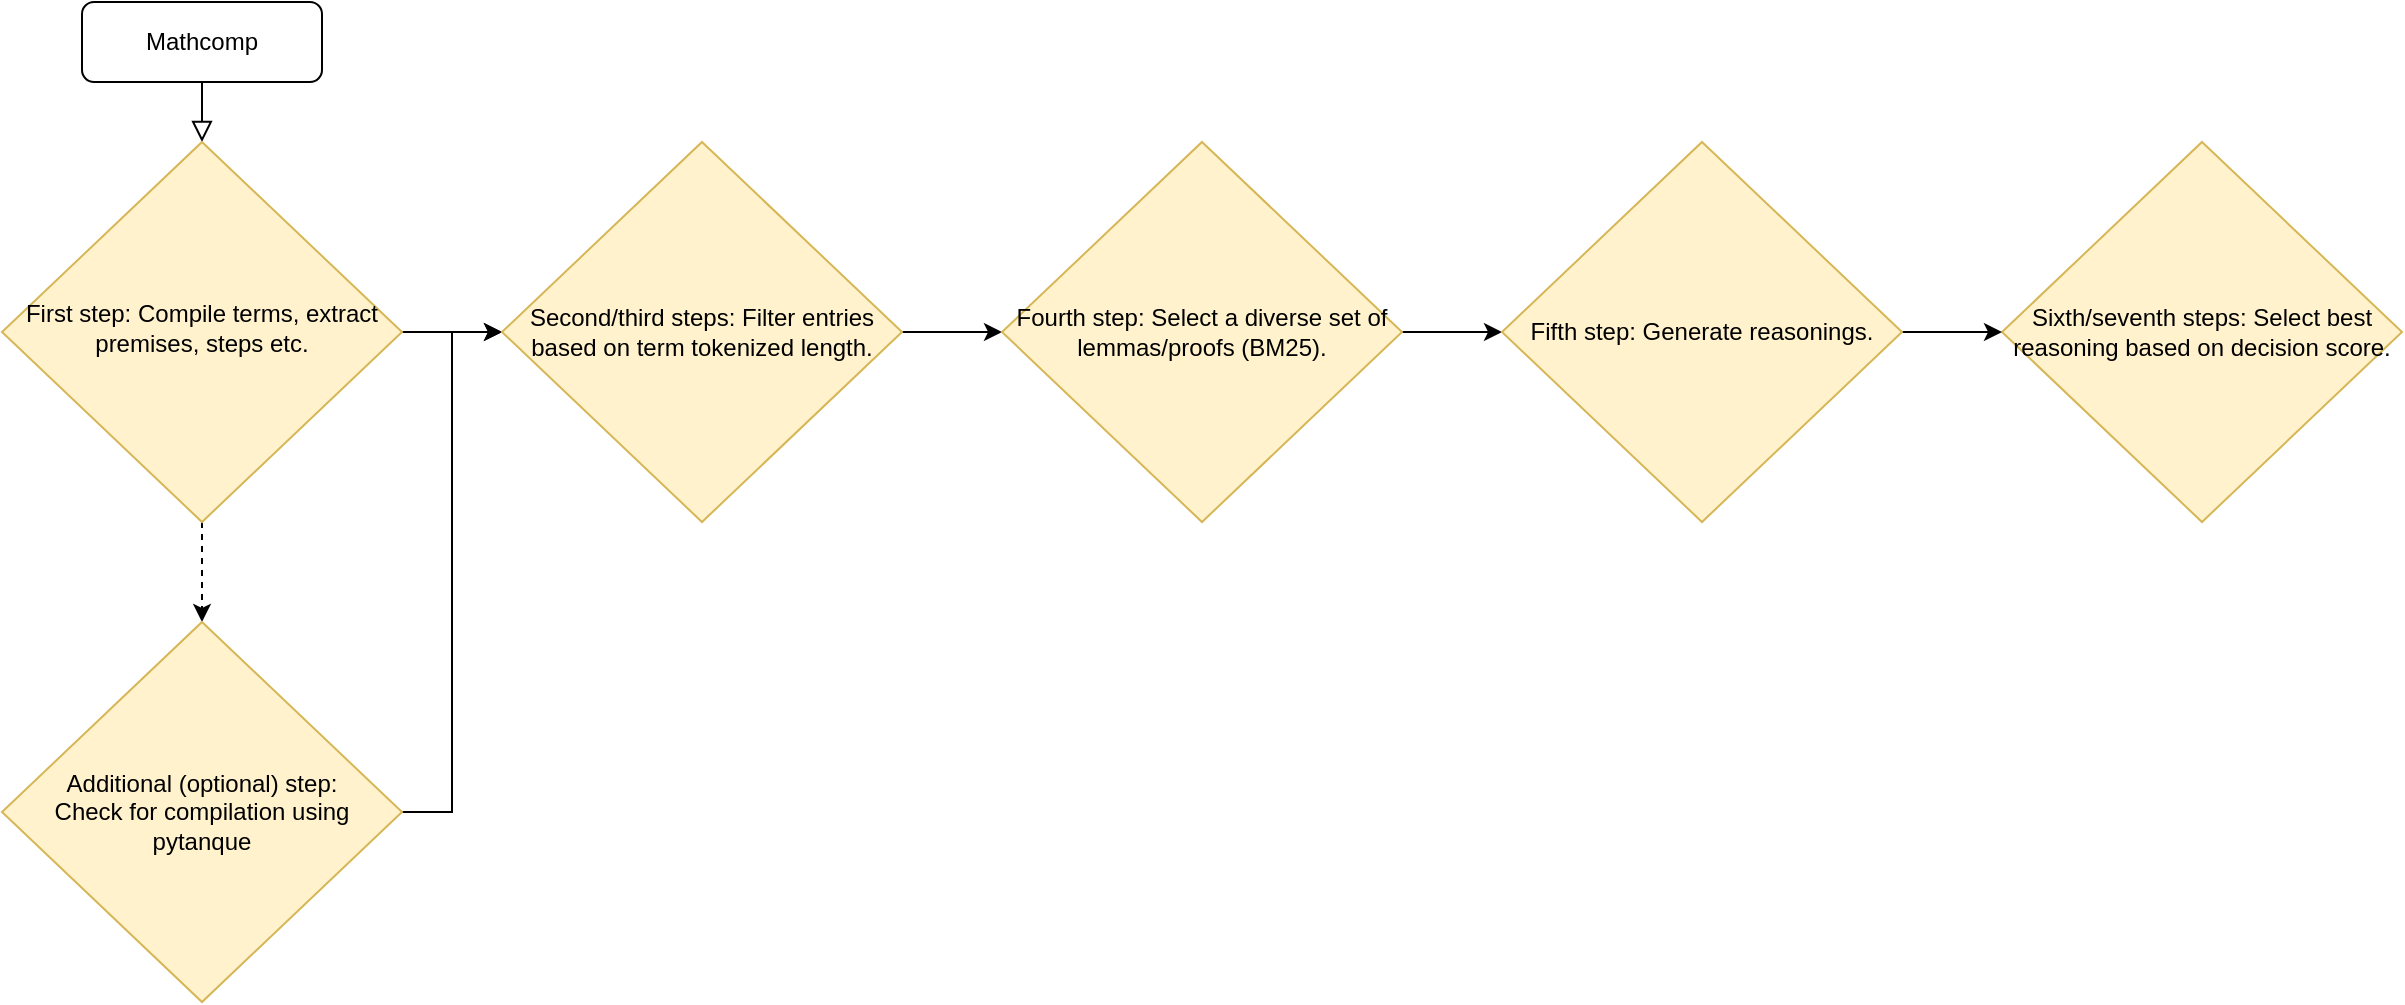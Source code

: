 <mxfile version="26.0.7">
  <diagram id="C5RBs43oDa-KdzZeNtuy" name="Page-1">
    <mxGraphModel dx="1563" dy="871" grid="1" gridSize="10" guides="1" tooltips="1" connect="1" arrows="1" fold="1" page="1" pageScale="1" pageWidth="827" pageHeight="1169" math="0" shadow="0">
      <root>
        <mxCell id="WIyWlLk6GJQsqaUBKTNV-0" />
        <mxCell id="WIyWlLk6GJQsqaUBKTNV-1" parent="WIyWlLk6GJQsqaUBKTNV-0" />
        <mxCell id="WIyWlLk6GJQsqaUBKTNV-2" value="" style="rounded=0;html=1;jettySize=auto;orthogonalLoop=1;fontSize=11;endArrow=block;endFill=0;endSize=8;strokeWidth=1;shadow=0;labelBackgroundColor=none;edgeStyle=orthogonalEdgeStyle;" parent="WIyWlLk6GJQsqaUBKTNV-1" source="WIyWlLk6GJQsqaUBKTNV-3" target="WIyWlLk6GJQsqaUBKTNV-6" edge="1">
          <mxGeometry relative="1" as="geometry" />
        </mxCell>
        <mxCell id="WIyWlLk6GJQsqaUBKTNV-3" value="Mathcomp" style="rounded=1;whiteSpace=wrap;html=1;fontSize=12;glass=0;strokeWidth=1;shadow=0;" parent="WIyWlLk6GJQsqaUBKTNV-1" vertex="1">
          <mxGeometry x="160" y="80" width="120" height="40" as="geometry" />
        </mxCell>
        <mxCell id="jsbNzq3VfurNsj6vP9rD-2" style="edgeStyle=orthogonalEdgeStyle;rounded=0;orthogonalLoop=1;jettySize=auto;html=1;strokeColor=default;dashed=1;" edge="1" parent="WIyWlLk6GJQsqaUBKTNV-1" source="WIyWlLk6GJQsqaUBKTNV-6" target="jsbNzq3VfurNsj6vP9rD-0">
          <mxGeometry relative="1" as="geometry" />
        </mxCell>
        <mxCell id="jsbNzq3VfurNsj6vP9rD-5" style="edgeStyle=orthogonalEdgeStyle;rounded=0;orthogonalLoop=1;jettySize=auto;html=1;" edge="1" parent="WIyWlLk6GJQsqaUBKTNV-1" source="WIyWlLk6GJQsqaUBKTNV-6" target="jsbNzq3VfurNsj6vP9rD-1">
          <mxGeometry relative="1" as="geometry" />
        </mxCell>
        <mxCell id="WIyWlLk6GJQsqaUBKTNV-6" value="First step: Compile terms, extract premises, steps etc." style="rhombus;whiteSpace=wrap;html=1;shadow=0;fontFamily=Helvetica;fontSize=12;align=center;strokeWidth=1;spacing=6;spacingTop=-4;fillColor=#fff2cc;strokeColor=#d6b656;" parent="WIyWlLk6GJQsqaUBKTNV-1" vertex="1">
          <mxGeometry x="120" y="150" width="200" height="190" as="geometry" />
        </mxCell>
        <mxCell id="jsbNzq3VfurNsj6vP9rD-10" style="edgeStyle=orthogonalEdgeStyle;rounded=0;orthogonalLoop=1;jettySize=auto;html=1;entryX=0;entryY=0.5;entryDx=0;entryDy=0;" edge="1" parent="WIyWlLk6GJQsqaUBKTNV-1" source="jsbNzq3VfurNsj6vP9rD-0" target="jsbNzq3VfurNsj6vP9rD-1">
          <mxGeometry relative="1" as="geometry" />
        </mxCell>
        <mxCell id="jsbNzq3VfurNsj6vP9rD-0" value="&lt;div&gt;Additional (optional) step:&lt;/div&gt;&lt;div&gt;Check for compilation using pytanque&lt;/div&gt;" style="rhombus;whiteSpace=wrap;html=1;fillColor=#fff2cc;strokeColor=#d6b656;" vertex="1" parent="WIyWlLk6GJQsqaUBKTNV-1">
          <mxGeometry x="120" y="390" width="200" height="190" as="geometry" />
        </mxCell>
        <mxCell id="jsbNzq3VfurNsj6vP9rD-11" style="edgeStyle=orthogonalEdgeStyle;rounded=0;orthogonalLoop=1;jettySize=auto;html=1;entryX=0;entryY=0.5;entryDx=0;entryDy=0;" edge="1" parent="WIyWlLk6GJQsqaUBKTNV-1" source="jsbNzq3VfurNsj6vP9rD-1" target="jsbNzq3VfurNsj6vP9rD-6">
          <mxGeometry relative="1" as="geometry" />
        </mxCell>
        <mxCell id="jsbNzq3VfurNsj6vP9rD-1" value="Second/third steps: Filter entries based on term tokenized length." style="rhombus;whiteSpace=wrap;html=1;fillColor=#fff2cc;strokeColor=#d6b656;" vertex="1" parent="WIyWlLk6GJQsqaUBKTNV-1">
          <mxGeometry x="370" y="150" width="200" height="190" as="geometry" />
        </mxCell>
        <mxCell id="jsbNzq3VfurNsj6vP9rD-15" style="edgeStyle=orthogonalEdgeStyle;rounded=0;orthogonalLoop=1;jettySize=auto;html=1;entryX=0;entryY=0.5;entryDx=0;entryDy=0;" edge="1" parent="WIyWlLk6GJQsqaUBKTNV-1" source="jsbNzq3VfurNsj6vP9rD-6" target="jsbNzq3VfurNsj6vP9rD-13">
          <mxGeometry relative="1" as="geometry" />
        </mxCell>
        <mxCell id="jsbNzq3VfurNsj6vP9rD-6" value="Fourth step: Select a diverse set of lemmas/proofs (BM25)." style="rhombus;whiteSpace=wrap;html=1;fillColor=#fff2cc;strokeColor=#d6b656;" vertex="1" parent="WIyWlLk6GJQsqaUBKTNV-1">
          <mxGeometry x="620" y="150" width="200" height="190" as="geometry" />
        </mxCell>
        <mxCell id="jsbNzq3VfurNsj6vP9rD-8" value="Sixth/seventh steps: Select best reasoning based on decision score." style="rhombus;whiteSpace=wrap;html=1;fillColor=#fff2cc;strokeColor=#d6b656;" vertex="1" parent="WIyWlLk6GJQsqaUBKTNV-1">
          <mxGeometry x="1120" y="150" width="200" height="190" as="geometry" />
        </mxCell>
        <mxCell id="jsbNzq3VfurNsj6vP9rD-16" style="edgeStyle=orthogonalEdgeStyle;rounded=0;orthogonalLoop=1;jettySize=auto;html=1;entryX=0;entryY=0.5;entryDx=0;entryDy=0;" edge="1" parent="WIyWlLk6GJQsqaUBKTNV-1" source="jsbNzq3VfurNsj6vP9rD-13" target="jsbNzq3VfurNsj6vP9rD-8">
          <mxGeometry relative="1" as="geometry" />
        </mxCell>
        <mxCell id="jsbNzq3VfurNsj6vP9rD-13" value="Fifth step: Generate reasonings." style="rhombus;whiteSpace=wrap;html=1;fillColor=#fff2cc;strokeColor=#d6b656;" vertex="1" parent="WIyWlLk6GJQsqaUBKTNV-1">
          <mxGeometry x="870" y="150" width="200" height="190" as="geometry" />
        </mxCell>
      </root>
    </mxGraphModel>
  </diagram>
</mxfile>
